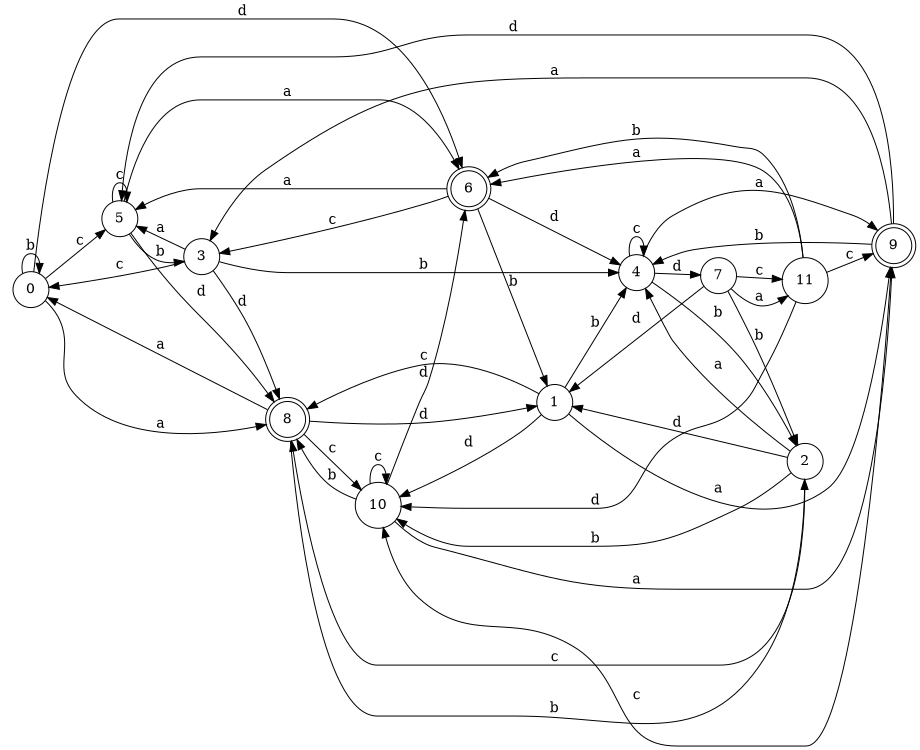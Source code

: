 digraph n10_7 {
__start0 [label="" shape="none"];

rankdir=LR;
size="8,5";

s0 [style="filled", color="black", fillcolor="white" shape="circle", label="0"];
s1 [style="filled", color="black", fillcolor="white" shape="circle", label="1"];
s2 [style="filled", color="black", fillcolor="white" shape="circle", label="2"];
s3 [style="filled", color="black", fillcolor="white" shape="circle", label="3"];
s4 [style="filled", color="black", fillcolor="white" shape="circle", label="4"];
s5 [style="filled", color="black", fillcolor="white" shape="circle", label="5"];
s6 [style="rounded,filled", color="black", fillcolor="white" shape="doublecircle", label="6"];
s7 [style="filled", color="black", fillcolor="white" shape="circle", label="7"];
s8 [style="rounded,filled", color="black", fillcolor="white" shape="doublecircle", label="8"];
s9 [style="rounded,filled", color="black", fillcolor="white" shape="doublecircle", label="9"];
s10 [style="filled", color="black", fillcolor="white" shape="circle", label="10"];
s11 [style="filled", color="black", fillcolor="white" shape="circle", label="11"];
s0 -> s8 [label="a"];
s0 -> s0 [label="b"];
s0 -> s5 [label="c"];
s0 -> s6 [label="d"];
s1 -> s9 [label="a"];
s1 -> s4 [label="b"];
s1 -> s8 [label="c"];
s1 -> s10 [label="d"];
s2 -> s4 [label="a"];
s2 -> s10 [label="b"];
s2 -> s8 [label="c"];
s2 -> s1 [label="d"];
s3 -> s5 [label="a"];
s3 -> s4 [label="b"];
s3 -> s0 [label="c"];
s3 -> s8 [label="d"];
s4 -> s9 [label="a"];
s4 -> s2 [label="b"];
s4 -> s4 [label="c"];
s4 -> s7 [label="d"];
s5 -> s6 [label="a"];
s5 -> s3 [label="b"];
s5 -> s5 [label="c"];
s5 -> s8 [label="d"];
s6 -> s5 [label="a"];
s6 -> s1 [label="b"];
s6 -> s3 [label="c"];
s6 -> s4 [label="d"];
s7 -> s11 [label="a"];
s7 -> s2 [label="b"];
s7 -> s11 [label="c"];
s7 -> s1 [label="d"];
s8 -> s0 [label="a"];
s8 -> s2 [label="b"];
s8 -> s10 [label="c"];
s8 -> s1 [label="d"];
s9 -> s3 [label="a"];
s9 -> s4 [label="b"];
s9 -> s10 [label="c"];
s9 -> s5 [label="d"];
s10 -> s9 [label="a"];
s10 -> s8 [label="b"];
s10 -> s10 [label="c"];
s10 -> s6 [label="d"];
s11 -> s6 [label="a"];
s11 -> s6 [label="b"];
s11 -> s9 [label="c"];
s11 -> s10 [label="d"];

}